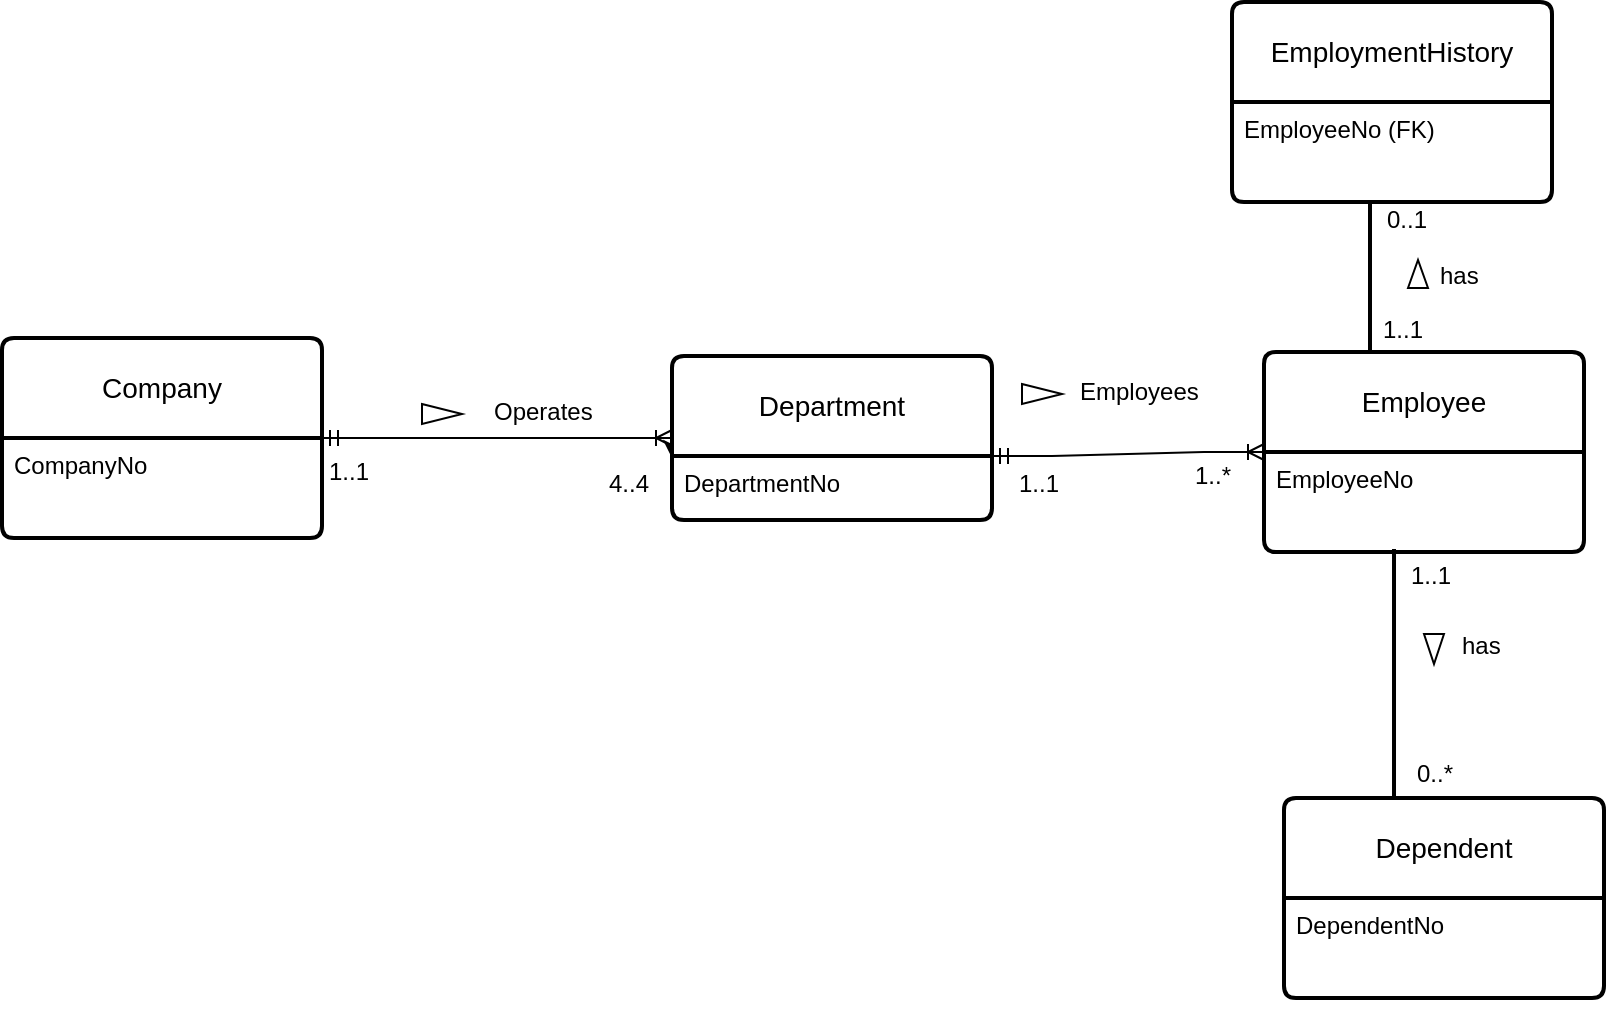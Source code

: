 <mxfile version="24.0.1" type="github">
  <diagram id="R2lEEEUBdFMjLlhIrx00" name="Page-1">
    <mxGraphModel dx="1178" dy="655" grid="0" gridSize="10" guides="1" tooltips="1" connect="1" arrows="1" fold="1" page="1" pageScale="1" pageWidth="850" pageHeight="1100" background="#FFFFFF" math="0" shadow="0" extFonts="Permanent Marker^https://fonts.googleapis.com/css?family=Permanent+Marker">
      <root>
        <mxCell id="0" />
        <mxCell id="1" parent="0" />
        <mxCell id="yAo2lBSxFacvn9BIt4Kw-78" style="edgeStyle=orthogonalEdgeStyle;rounded=0;orthogonalLoop=1;jettySize=auto;html=1;exitX=0;exitY=0.5;exitDx=0;exitDy=0;" edge="1" parent="1" source="yAo2lBSxFacvn9BIt4Kw-25">
          <mxGeometry relative="1" as="geometry">
            <mxPoint x="347" y="288" as="targetPoint" />
          </mxGeometry>
        </mxCell>
        <mxCell id="yAo2lBSxFacvn9BIt4Kw-25" value="Department" style="swimlane;childLayout=stackLayout;horizontal=1;startSize=50;horizontalStack=0;rounded=1;fontSize=14;fontStyle=0;strokeWidth=2;resizeParent=0;resizeLast=1;shadow=0;dashed=0;align=center;arcSize=4;whiteSpace=wrap;html=1;" vertex="1" parent="1">
          <mxGeometry x="347" y="237" width="160" height="82" as="geometry" />
        </mxCell>
        <mxCell id="yAo2lBSxFacvn9BIt4Kw-26" value="DepartmentNo" style="align=left;strokeColor=none;fillColor=none;spacingLeft=4;fontSize=12;verticalAlign=top;resizable=0;rotatable=0;part=1;html=1;" vertex="1" parent="yAo2lBSxFacvn9BIt4Kw-25">
          <mxGeometry y="50" width="160" height="32" as="geometry" />
        </mxCell>
        <mxCell id="yAo2lBSxFacvn9BIt4Kw-41" style="edgeStyle=orthogonalEdgeStyle;rounded=0;orthogonalLoop=1;jettySize=auto;html=1;exitX=0.5;exitY=1;exitDx=0;exitDy=0;" edge="1" parent="yAo2lBSxFacvn9BIt4Kw-25" source="yAo2lBSxFacvn9BIt4Kw-26" target="yAo2lBSxFacvn9BIt4Kw-26">
          <mxGeometry relative="1" as="geometry" />
        </mxCell>
        <mxCell id="yAo2lBSxFacvn9BIt4Kw-44" style="edgeStyle=orthogonalEdgeStyle;rounded=0;orthogonalLoop=1;jettySize=auto;html=1;exitX=0.5;exitY=1;exitDx=0;exitDy=0;" edge="1" parent="yAo2lBSxFacvn9BIt4Kw-25" source="yAo2lBSxFacvn9BIt4Kw-26" target="yAo2lBSxFacvn9BIt4Kw-26">
          <mxGeometry relative="1" as="geometry" />
        </mxCell>
        <mxCell id="yAo2lBSxFacvn9BIt4Kw-29" value="" style="edgeStyle=entityRelationEdgeStyle;fontSize=12;html=1;endArrow=ERoneToMany;startArrow=ERmandOne;rounded=0;entryX=0;entryY=0.5;entryDx=0;entryDy=0;exitX=1;exitY=0.5;exitDx=0;exitDy=0;" edge="1" parent="1" target="yAo2lBSxFacvn9BIt4Kw-25">
          <mxGeometry width="100" height="100" relative="1" as="geometry">
            <mxPoint x="172" y="278" as="sourcePoint" />
            <mxPoint x="280" y="186" as="targetPoint" />
            <Array as="points">
              <mxPoint x="167" y="291" />
            </Array>
          </mxGeometry>
        </mxCell>
        <mxCell id="yAo2lBSxFacvn9BIt4Kw-30" value="" style="triangle;whiteSpace=wrap;html=1;" vertex="1" parent="1">
          <mxGeometry x="222" y="261" width="20" height="10" as="geometry" />
        </mxCell>
        <mxCell id="yAo2lBSxFacvn9BIt4Kw-32" value="Operates" style="text;strokeColor=none;fillColor=none;spacingLeft=4;spacingRight=4;overflow=hidden;rotatable=0;points=[[0,0.5],[1,0.5]];portConstraint=eastwest;fontSize=12;whiteSpace=wrap;html=1;" vertex="1" parent="1">
          <mxGeometry x="252" y="251" width="85" height="30" as="geometry" />
        </mxCell>
        <mxCell id="yAo2lBSxFacvn9BIt4Kw-34" value="4..4" style="text;html=1;align=center;verticalAlign=middle;resizable=0;points=[];autosize=1;strokeColor=none;fillColor=none;" vertex="1" parent="1">
          <mxGeometry x="305" y="286" width="40" height="30" as="geometry" />
        </mxCell>
        <mxCell id="yAo2lBSxFacvn9BIt4Kw-38" value="Employee" style="swimlane;childLayout=stackLayout;horizontal=1;startSize=50;horizontalStack=0;rounded=1;fontSize=14;fontStyle=0;strokeWidth=2;resizeParent=0;resizeLast=1;shadow=0;dashed=0;align=center;arcSize=4;whiteSpace=wrap;html=1;" vertex="1" parent="1">
          <mxGeometry x="643" y="235" width="160" height="100" as="geometry" />
        </mxCell>
        <mxCell id="yAo2lBSxFacvn9BIt4Kw-39" value="EmployeeNo" style="align=left;strokeColor=none;fillColor=none;spacingLeft=4;fontSize=12;verticalAlign=top;resizable=0;rotatable=0;part=1;html=1;" vertex="1" parent="yAo2lBSxFacvn9BIt4Kw-38">
          <mxGeometry y="50" width="160" height="50" as="geometry" />
        </mxCell>
        <mxCell id="yAo2lBSxFacvn9BIt4Kw-40" style="edgeStyle=orthogonalEdgeStyle;rounded=0;orthogonalLoop=1;jettySize=auto;html=1;exitX=0.5;exitY=1;exitDx=0;exitDy=0;" edge="1" parent="yAo2lBSxFacvn9BIt4Kw-38" source="yAo2lBSxFacvn9BIt4Kw-39" target="yAo2lBSxFacvn9BIt4Kw-39">
          <mxGeometry relative="1" as="geometry" />
        </mxCell>
        <mxCell id="yAo2lBSxFacvn9BIt4Kw-80" style="edgeStyle=orthogonalEdgeStyle;rounded=0;orthogonalLoop=1;jettySize=auto;html=1;exitX=0.5;exitY=1;exitDx=0;exitDy=0;" edge="1" parent="yAo2lBSxFacvn9BIt4Kw-38" source="yAo2lBSxFacvn9BIt4Kw-39" target="yAo2lBSxFacvn9BIt4Kw-39">
          <mxGeometry relative="1" as="geometry" />
        </mxCell>
        <mxCell id="yAo2lBSxFacvn9BIt4Kw-46" value="1..1" style="text;html=1;align=center;verticalAlign=middle;resizable=0;points=[];autosize=1;strokeColor=none;fillColor=none;" vertex="1" parent="1">
          <mxGeometry x="510" y="286" width="40" height="30" as="geometry" />
        </mxCell>
        <mxCell id="yAo2lBSxFacvn9BIt4Kw-47" value="1..*" style="text;html=1;align=center;verticalAlign=middle;resizable=0;points=[];autosize=1;strokeColor=none;fillColor=none;" vertex="1" parent="1">
          <mxGeometry x="597" y="282" width="40" height="30" as="geometry" />
        </mxCell>
        <mxCell id="yAo2lBSxFacvn9BIt4Kw-48" value="" style="triangle;whiteSpace=wrap;html=1;" vertex="1" parent="1">
          <mxGeometry x="522" y="251" width="20" height="10" as="geometry" />
        </mxCell>
        <mxCell id="yAo2lBSxFacvn9BIt4Kw-51" value="Employees" style="text;strokeColor=none;fillColor=none;spacingLeft=4;spacingRight=4;overflow=hidden;rotatable=0;points=[[0,0.5],[1,0.5]];portConstraint=eastwest;fontSize=12;whiteSpace=wrap;html=1;" vertex="1" parent="1">
          <mxGeometry x="545" y="241" width="80" height="30" as="geometry" />
        </mxCell>
        <mxCell id="yAo2lBSxFacvn9BIt4Kw-58" value="Dependent" style="swimlane;childLayout=stackLayout;horizontal=1;startSize=50;horizontalStack=0;rounded=1;fontSize=14;fontStyle=0;strokeWidth=2;resizeParent=0;resizeLast=1;shadow=0;dashed=0;align=center;arcSize=4;whiteSpace=wrap;html=1;" vertex="1" parent="1">
          <mxGeometry x="653" y="458" width="160" height="100" as="geometry" />
        </mxCell>
        <mxCell id="yAo2lBSxFacvn9BIt4Kw-59" value="DependentNo" style="align=left;strokeColor=none;fillColor=none;spacingLeft=4;fontSize=12;verticalAlign=top;resizable=0;rotatable=0;part=1;html=1;" vertex="1" parent="yAo2lBSxFacvn9BIt4Kw-58">
          <mxGeometry y="50" width="160" height="50" as="geometry" />
        </mxCell>
        <mxCell id="yAo2lBSxFacvn9BIt4Kw-60" style="edgeStyle=orthogonalEdgeStyle;rounded=0;orthogonalLoop=1;jettySize=auto;html=1;exitX=0.5;exitY=1;exitDx=0;exitDy=0;" edge="1" parent="yAo2lBSxFacvn9BIt4Kw-58" source="yAo2lBSxFacvn9BIt4Kw-59" target="yAo2lBSxFacvn9BIt4Kw-59">
          <mxGeometry relative="1" as="geometry" />
        </mxCell>
        <mxCell id="yAo2lBSxFacvn9BIt4Kw-62" value="1..1" style="text;html=1;align=center;verticalAlign=middle;resizable=0;points=[];autosize=1;strokeColor=none;fillColor=none;" vertex="1" parent="1">
          <mxGeometry x="706" y="332" width="40" height="30" as="geometry" />
        </mxCell>
        <mxCell id="yAo2lBSxFacvn9BIt4Kw-63" value="0..*" style="text;html=1;align=center;verticalAlign=middle;resizable=0;points=[];autosize=1;strokeColor=none;fillColor=none;" vertex="1" parent="1">
          <mxGeometry x="708" y="431" width="40" height="30" as="geometry" />
        </mxCell>
        <mxCell id="yAo2lBSxFacvn9BIt4Kw-64" value="" style="triangle;whiteSpace=wrap;html=1;rotation=90;" vertex="1" parent="1">
          <mxGeometry x="720.5" y="378.5" width="15" height="10" as="geometry" />
        </mxCell>
        <mxCell id="yAo2lBSxFacvn9BIt4Kw-65" value="has" style="text;strokeColor=none;fillColor=none;spacingLeft=4;spacingRight=4;overflow=hidden;rotatable=0;points=[[0,0.5],[1,0.5]];portConstraint=eastwest;fontSize=12;whiteSpace=wrap;html=1;" vertex="1" parent="1">
          <mxGeometry x="736" y="368" width="80" height="30" as="geometry" />
        </mxCell>
        <mxCell id="yAo2lBSxFacvn9BIt4Kw-69" value="EmploymentHistory" style="swimlane;childLayout=stackLayout;horizontal=1;startSize=50;horizontalStack=0;rounded=1;fontSize=14;fontStyle=0;strokeWidth=2;resizeParent=0;resizeLast=1;shadow=0;dashed=0;align=center;arcSize=4;whiteSpace=wrap;html=1;" vertex="1" parent="1">
          <mxGeometry x="627" y="60" width="160" height="100" as="geometry" />
        </mxCell>
        <mxCell id="yAo2lBSxFacvn9BIt4Kw-70" value="EmployeeNo (FK)" style="align=left;strokeColor=none;fillColor=none;spacingLeft=4;fontSize=12;verticalAlign=top;resizable=0;rotatable=0;part=1;html=1;" vertex="1" parent="yAo2lBSxFacvn9BIt4Kw-69">
          <mxGeometry y="50" width="160" height="50" as="geometry" />
        </mxCell>
        <mxCell id="yAo2lBSxFacvn9BIt4Kw-71" style="edgeStyle=orthogonalEdgeStyle;rounded=0;orthogonalLoop=1;jettySize=auto;html=1;exitX=0.5;exitY=1;exitDx=0;exitDy=0;" edge="1" parent="yAo2lBSxFacvn9BIt4Kw-69" source="yAo2lBSxFacvn9BIt4Kw-70" target="yAo2lBSxFacvn9BIt4Kw-70">
          <mxGeometry relative="1" as="geometry" />
        </mxCell>
        <mxCell id="yAo2lBSxFacvn9BIt4Kw-73" value="1..1" style="text;html=1;align=center;verticalAlign=middle;resizable=0;points=[];autosize=1;strokeColor=none;fillColor=none;" vertex="1" parent="1">
          <mxGeometry x="692" y="209" width="40" height="30" as="geometry" />
        </mxCell>
        <mxCell id="yAo2lBSxFacvn9BIt4Kw-74" value="0..1" style="text;html=1;align=center;verticalAlign=middle;resizable=0;points=[];autosize=1;strokeColor=none;fillColor=none;" vertex="1" parent="1">
          <mxGeometry x="695" y="156" width="38" height="26" as="geometry" />
        </mxCell>
        <mxCell id="yAo2lBSxFacvn9BIt4Kw-75" value="" style="triangle;whiteSpace=wrap;html=1;rotation=-90;" vertex="1" parent="1">
          <mxGeometry x="713" y="191" width="14" height="10" as="geometry" />
        </mxCell>
        <mxCell id="yAo2lBSxFacvn9BIt4Kw-76" value="has" style="text;strokeColor=none;fillColor=none;spacingLeft=4;spacingRight=4;overflow=hidden;rotatable=0;points=[[0,0.5],[1,0.5]];portConstraint=eastwest;fontSize=12;whiteSpace=wrap;html=1;" vertex="1" parent="1">
          <mxGeometry x="725" y="183" width="80" height="30" as="geometry" />
        </mxCell>
        <mxCell id="yAo2lBSxFacvn9BIt4Kw-45" value="" style="edgeStyle=entityRelationEdgeStyle;fontSize=12;html=1;endArrow=ERoneToMany;startArrow=ERmandOne;rounded=0;exitX=1;exitY=0;exitDx=0;exitDy=0;entryX=0;entryY=0.5;entryDx=0;entryDy=0;" edge="1" parent="1" source="yAo2lBSxFacvn9BIt4Kw-26" target="yAo2lBSxFacvn9BIt4Kw-38">
          <mxGeometry width="100" height="100" relative="1" as="geometry">
            <mxPoint x="620" y="279" as="sourcePoint" />
            <mxPoint x="624" y="274" as="targetPoint" />
            <Array as="points">
              <mxPoint x="257" y="534.46" />
              <mxPoint x="200" y="444" />
              <mxPoint x="362" y="526.96" />
              <mxPoint x="690" y="473" />
              <mxPoint x="292" y="551" />
              <mxPoint x="312" y="586.96" />
              <mxPoint x="325" y="620.96" />
            </Array>
          </mxGeometry>
        </mxCell>
        <mxCell id="yAo2lBSxFacvn9BIt4Kw-83" value="&lt;div&gt;Company&lt;/div&gt;" style="swimlane;childLayout=stackLayout;horizontal=1;startSize=50;horizontalStack=0;rounded=1;fontSize=14;fontStyle=0;strokeWidth=2;resizeParent=0;resizeLast=1;shadow=0;dashed=0;align=center;arcSize=4;whiteSpace=wrap;html=1;" vertex="1" parent="1">
          <mxGeometry x="12" y="228" width="160" height="100" as="geometry" />
        </mxCell>
        <mxCell id="yAo2lBSxFacvn9BIt4Kw-84" value="CompanyNo" style="align=left;strokeColor=none;fillColor=none;spacingLeft=4;fontSize=12;verticalAlign=top;resizable=0;rotatable=0;part=1;html=1;" vertex="1" parent="yAo2lBSxFacvn9BIt4Kw-83">
          <mxGeometry y="50" width="160" height="50" as="geometry" />
        </mxCell>
        <mxCell id="yAo2lBSxFacvn9BIt4Kw-85" style="edgeStyle=orthogonalEdgeStyle;rounded=0;orthogonalLoop=1;jettySize=auto;html=1;exitX=0.5;exitY=1;exitDx=0;exitDy=0;" edge="1" parent="yAo2lBSxFacvn9BIt4Kw-83" source="yAo2lBSxFacvn9BIt4Kw-84" target="yAo2lBSxFacvn9BIt4Kw-84">
          <mxGeometry relative="1" as="geometry" />
        </mxCell>
        <mxCell id="yAo2lBSxFacvn9BIt4Kw-86" value="1..1" style="text;html=1;align=center;verticalAlign=middle;resizable=0;points=[];autosize=1;strokeColor=none;fillColor=none;" vertex="1" parent="1">
          <mxGeometry x="166" y="282" width="38" height="26" as="geometry" />
        </mxCell>
        <mxCell id="yAo2lBSxFacvn9BIt4Kw-90" value="" style="line;strokeWidth=2;html=1;rotation=90;" vertex="1" parent="1">
          <mxGeometry x="658.5" y="192.5" width="75" height="10" as="geometry" />
        </mxCell>
        <mxCell id="yAo2lBSxFacvn9BIt4Kw-91" value="" style="line;strokeWidth=2;html=1;rotation=90;" vertex="1" parent="1">
          <mxGeometry x="645.88" y="390.63" width="124.25" height="10" as="geometry" />
        </mxCell>
      </root>
    </mxGraphModel>
  </diagram>
</mxfile>
